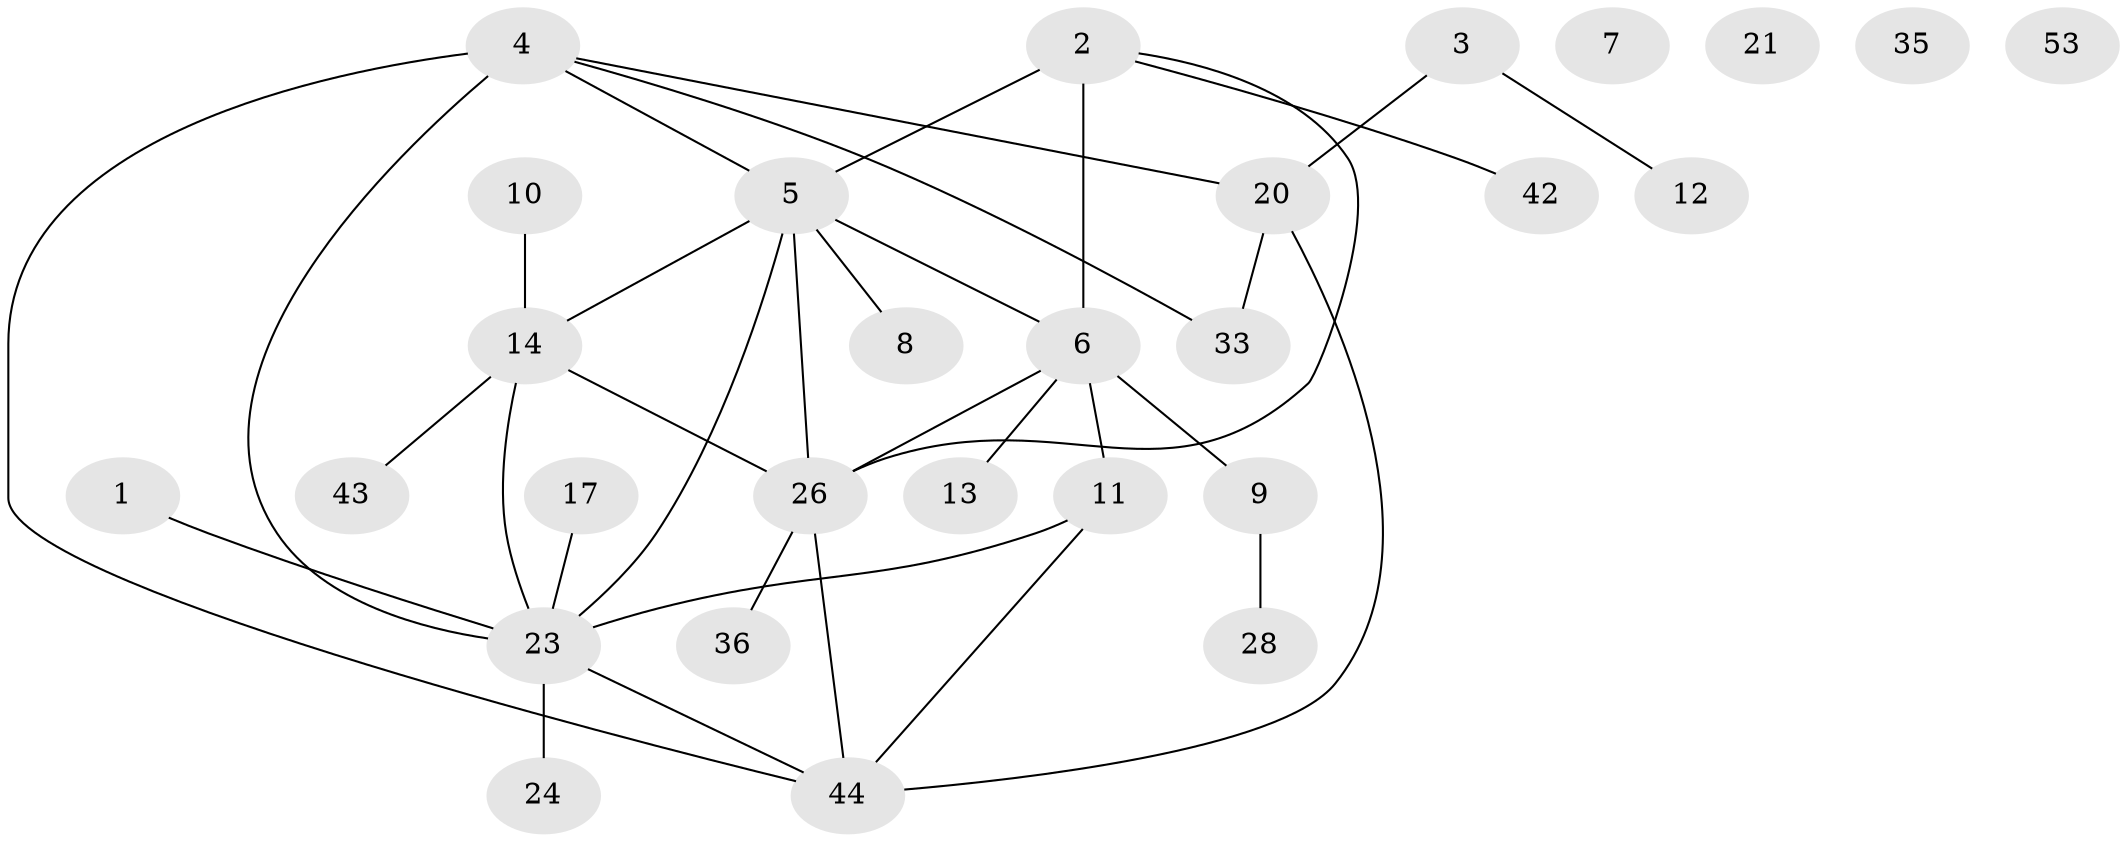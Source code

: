 // original degree distribution, {1: 0.26785714285714285, 3: 0.25, 2: 0.19642857142857142, 4: 0.14285714285714285, 0: 0.07142857142857142, 5: 0.05357142857142857, 6: 0.017857142857142856}
// Generated by graph-tools (version 1.1) at 2025/13/03/09/25 04:13:14]
// undirected, 28 vertices, 35 edges
graph export_dot {
graph [start="1"]
  node [color=gray90,style=filled];
  1;
  2 [super="+18+37"];
  3 [super="+38"];
  4 [super="+19+15"];
  5 [super="+54+49"];
  6 [super="+55+45+30"];
  7;
  8;
  9 [super="+27"];
  10;
  11 [super="+46+52"];
  12;
  13;
  14 [super="+41+16+39"];
  17;
  20 [super="+32"];
  21;
  23 [super="+51+34+25"];
  24 [super="+40"];
  26 [super="+31"];
  28;
  33;
  35;
  36;
  42;
  43;
  44 [super="+47"];
  53;
  1 -- 23;
  2 -- 42;
  2 -- 26;
  2 -- 6 [weight=2];
  2 -- 5;
  3 -- 12;
  3 -- 20;
  4 -- 23 [weight=2];
  4 -- 33;
  4 -- 44;
  4 -- 5;
  4 -- 20;
  5 -- 8;
  5 -- 26;
  5 -- 14;
  5 -- 23;
  5 -- 6;
  6 -- 11 [weight=2];
  6 -- 9;
  6 -- 26;
  6 -- 13;
  9 -- 28;
  10 -- 14;
  11 -- 44;
  11 -- 23;
  14 -- 43;
  14 -- 26;
  14 -- 23;
  17 -- 23;
  20 -- 33;
  20 -- 44;
  23 -- 24;
  23 -- 44;
  26 -- 36;
  26 -- 44;
}
